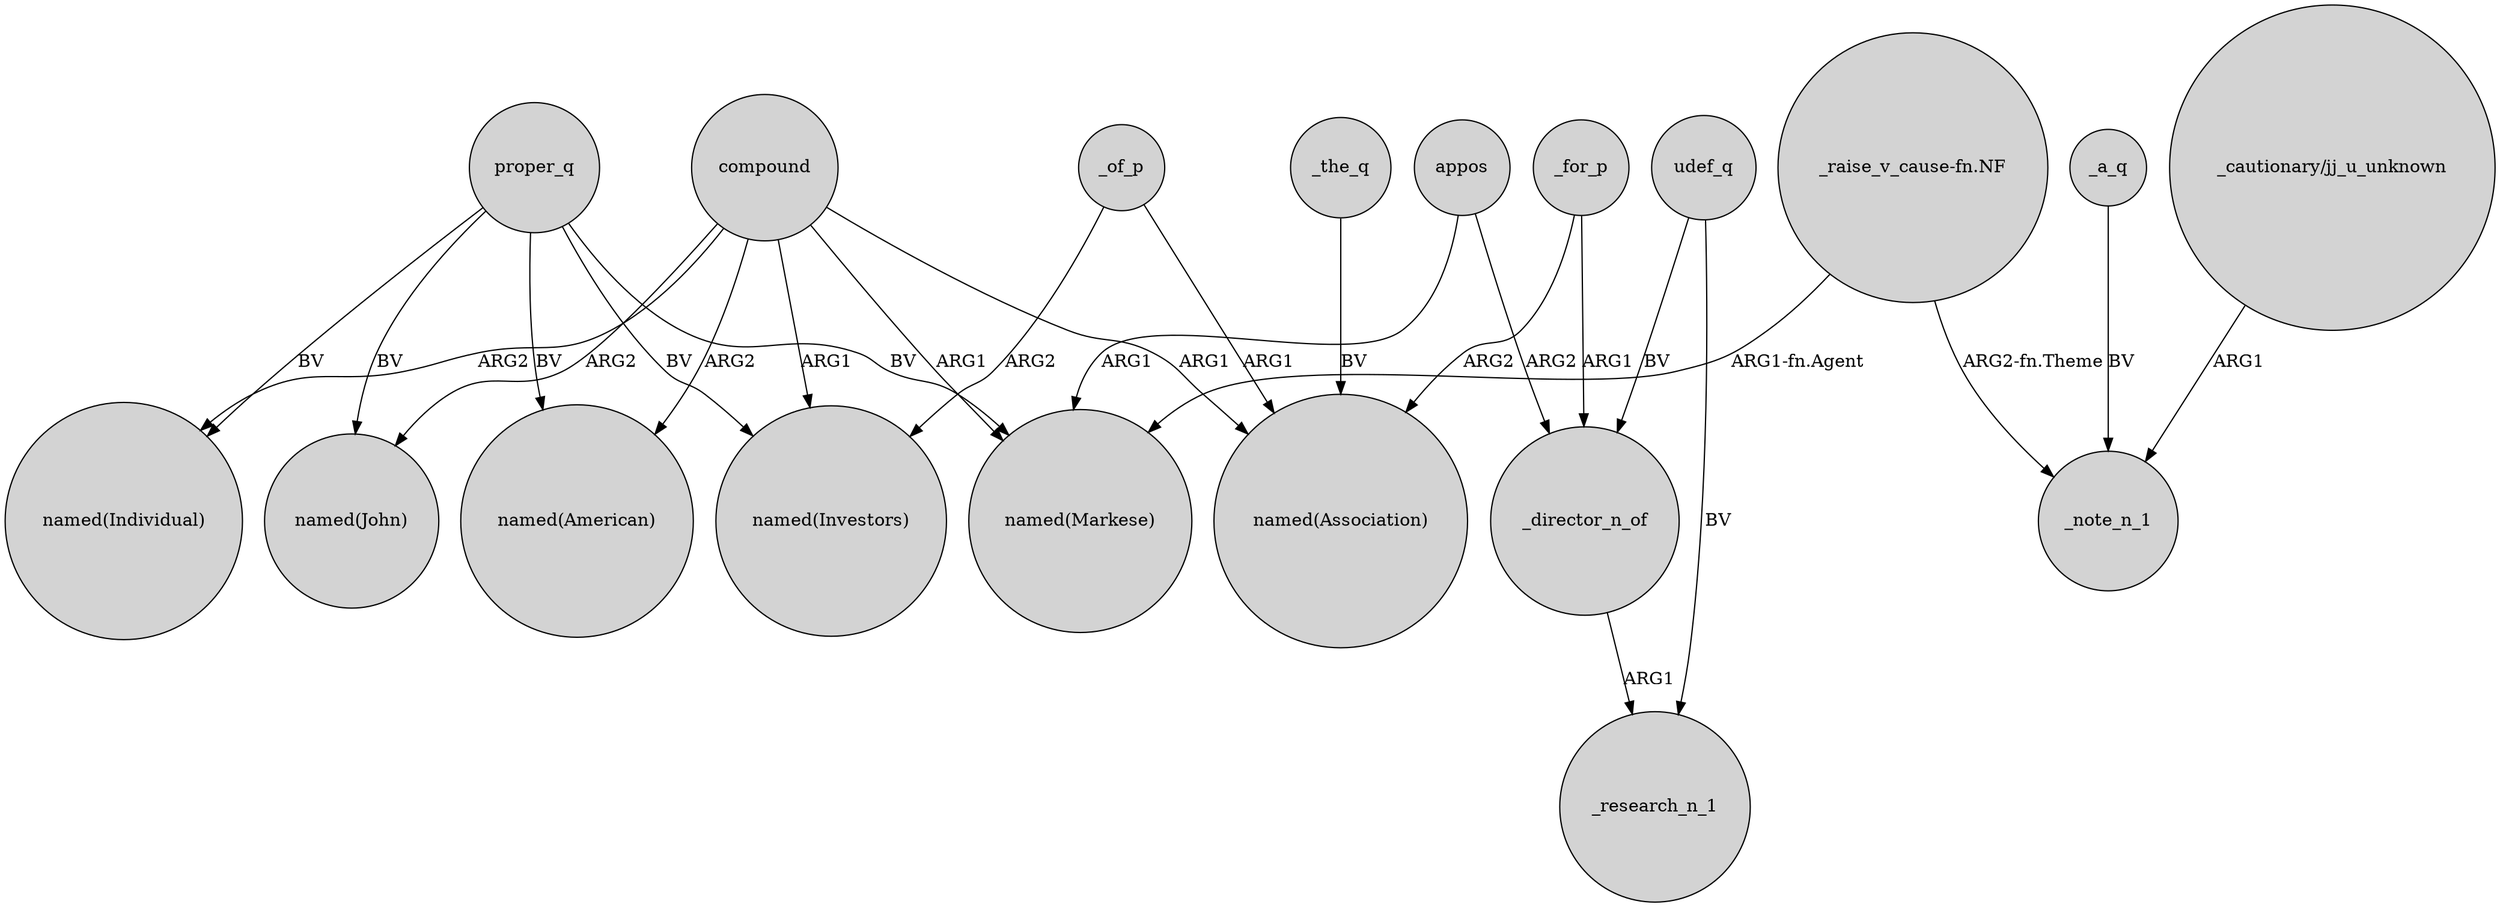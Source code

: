 digraph {
	node [shape=circle style=filled]
	compound -> "named(John)" [label=ARG2]
	proper_q -> "named(American)" [label=BV]
	_for_p -> _director_n_of [label=ARG1]
	udef_q -> _research_n_1 [label=BV]
	_director_n_of -> _research_n_1 [label=ARG1]
	compound -> "named(Investors)" [label=ARG1]
	"_raise_v_cause-fn.NF" -> "named(Markese)" [label="ARG1-fn.Agent"]
	"_raise_v_cause-fn.NF" -> _note_n_1 [label="ARG2-fn.Theme"]
	compound -> "named(American)" [label=ARG2]
	_a_q -> _note_n_1 [label=BV]
	_of_p -> "named(Investors)" [label=ARG2]
	_of_p -> "named(Association)" [label=ARG1]
	compound -> "named(Markese)" [label=ARG1]
	"_cautionary/jj_u_unknown" -> _note_n_1 [label=ARG1]
	compound -> "named(Individual)" [label=ARG2]
	proper_q -> "named(Markese)" [label=BV]
	_for_p -> "named(Association)" [label=ARG2]
	_the_q -> "named(Association)" [label=BV]
	appos -> "named(Markese)" [label=ARG1]
	compound -> "named(Association)" [label=ARG1]
	proper_q -> "named(Individual)" [label=BV]
	proper_q -> "named(John)" [label=BV]
	proper_q -> "named(Investors)" [label=BV]
	appos -> _director_n_of [label=ARG2]
	udef_q -> _director_n_of [label=BV]
}
